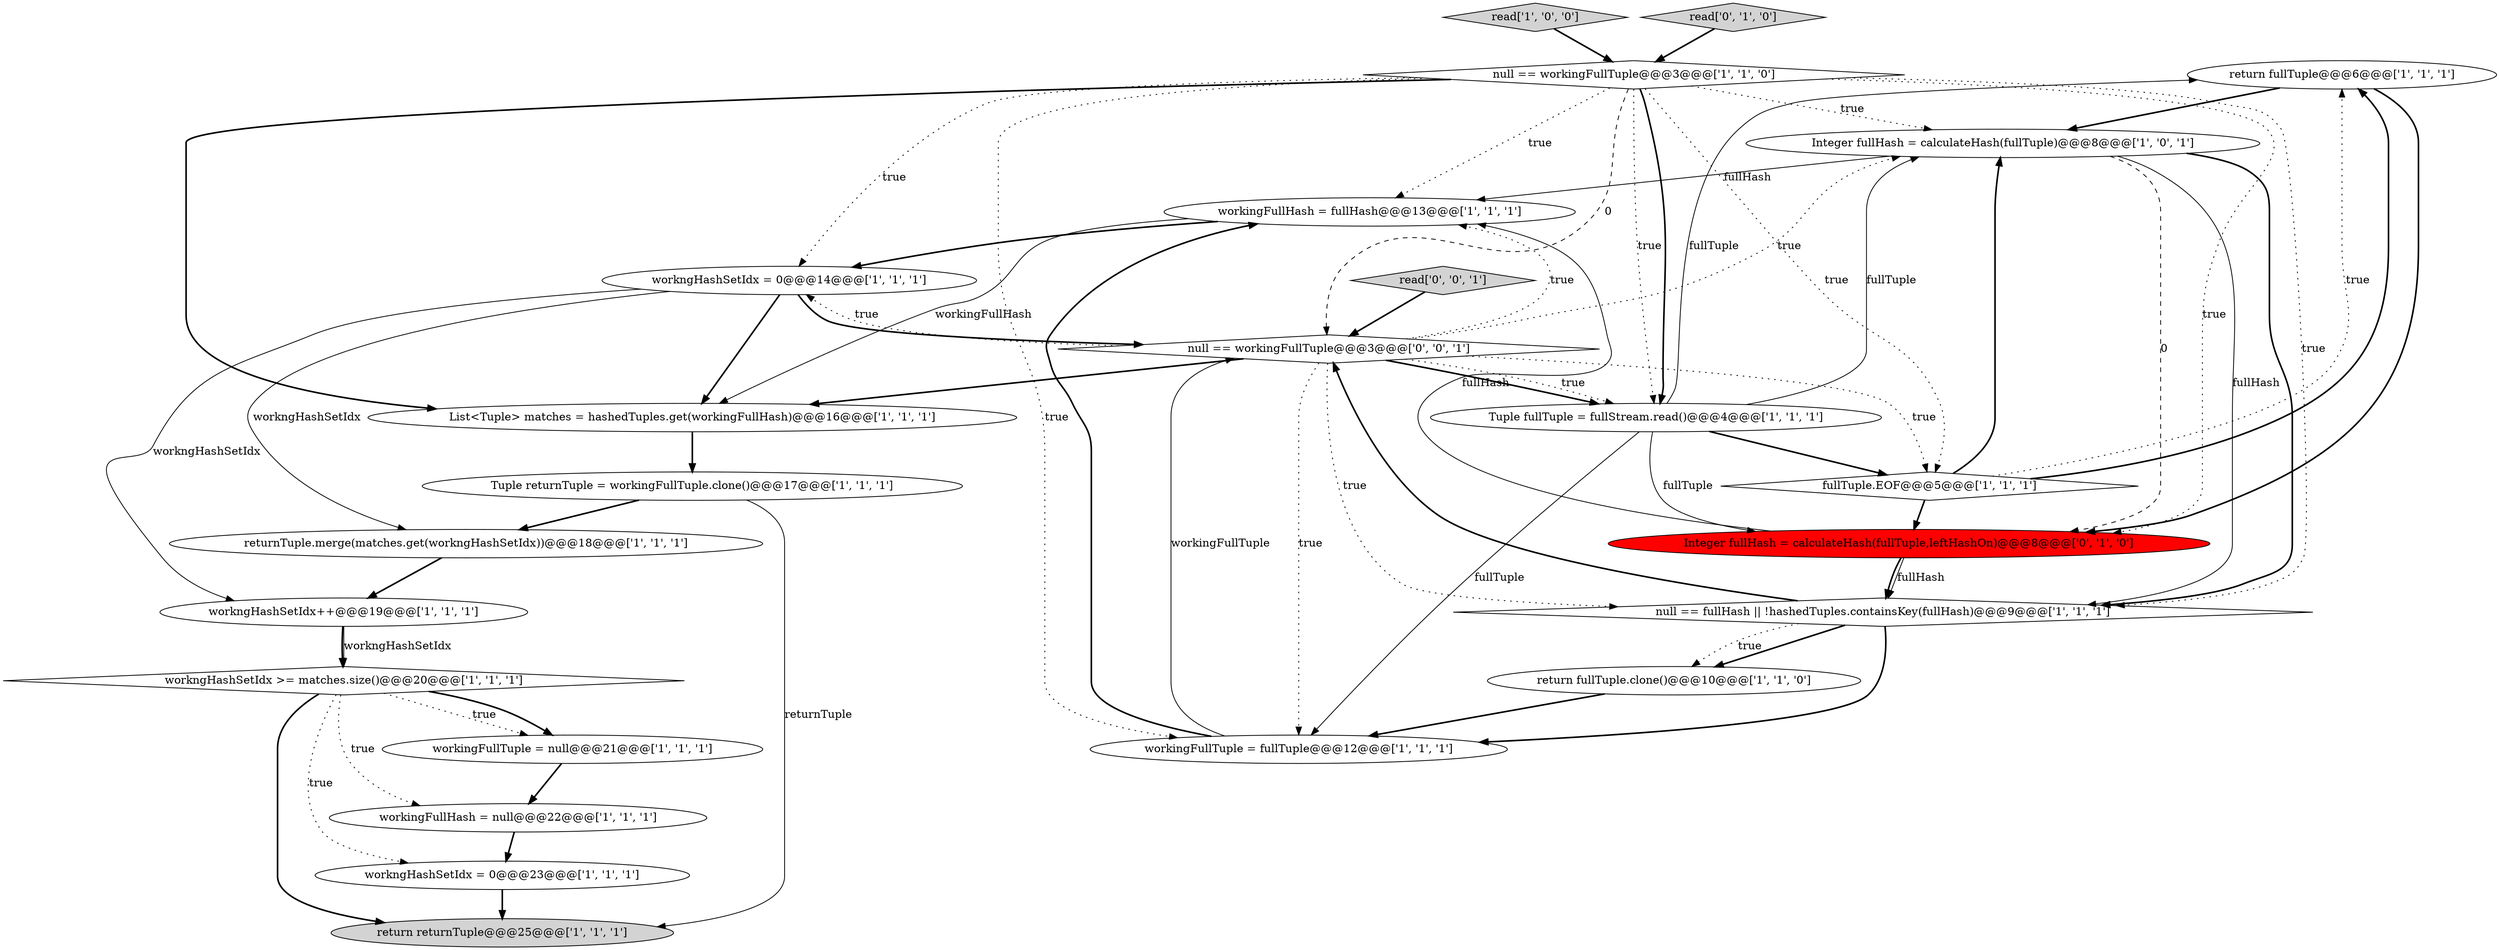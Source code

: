 digraph {
10 [style = filled, label = "return fullTuple@@@6@@@['1', '1', '1']", fillcolor = white, shape = ellipse image = "AAA0AAABBB1BBB"];
11 [style = filled, label = "Tuple fullTuple = fullStream.read()@@@4@@@['1', '1', '1']", fillcolor = white, shape = ellipse image = "AAA0AAABBB1BBB"];
13 [style = filled, label = "workngHashSetIdx++@@@19@@@['1', '1', '1']", fillcolor = white, shape = ellipse image = "AAA0AAABBB1BBB"];
0 [style = filled, label = "workingFullHash = fullHash@@@13@@@['1', '1', '1']", fillcolor = white, shape = ellipse image = "AAA0AAABBB1BBB"];
12 [style = filled, label = "List<Tuple> matches = hashedTuples.get(workingFullHash)@@@16@@@['1', '1', '1']", fillcolor = white, shape = ellipse image = "AAA0AAABBB1BBB"];
3 [style = filled, label = "return returnTuple@@@25@@@['1', '1', '1']", fillcolor = lightgray, shape = ellipse image = "AAA0AAABBB1BBB"];
18 [style = filled, label = "Integer fullHash = calculateHash(fullTuple)@@@8@@@['1', '0', '1']", fillcolor = white, shape = ellipse image = "AAA0AAABBB1BBB"];
22 [style = filled, label = "read['0', '0', '1']", fillcolor = lightgray, shape = diamond image = "AAA0AAABBB3BBB"];
5 [style = filled, label = "workngHashSetIdx = 0@@@23@@@['1', '1', '1']", fillcolor = white, shape = ellipse image = "AAA0AAABBB1BBB"];
4 [style = filled, label = "read['1', '0', '0']", fillcolor = lightgray, shape = diamond image = "AAA0AAABBB1BBB"];
21 [style = filled, label = "read['0', '1', '0']", fillcolor = lightgray, shape = diamond image = "AAA0AAABBB2BBB"];
6 [style = filled, label = "return fullTuple.clone()@@@10@@@['1', '1', '0']", fillcolor = white, shape = ellipse image = "AAA0AAABBB1BBB"];
19 [style = filled, label = "workngHashSetIdx = 0@@@14@@@['1', '1', '1']", fillcolor = white, shape = ellipse image = "AAA0AAABBB1BBB"];
7 [style = filled, label = "fullTuple.EOF@@@5@@@['1', '1', '1']", fillcolor = white, shape = diamond image = "AAA0AAABBB1BBB"];
17 [style = filled, label = "null == workingFullTuple@@@3@@@['1', '1', '0']", fillcolor = white, shape = diamond image = "AAA0AAABBB1BBB"];
1 [style = filled, label = "workingFullTuple = null@@@21@@@['1', '1', '1']", fillcolor = white, shape = ellipse image = "AAA0AAABBB1BBB"];
14 [style = filled, label = "workingFullHash = null@@@22@@@['1', '1', '1']", fillcolor = white, shape = ellipse image = "AAA0AAABBB1BBB"];
15 [style = filled, label = "returnTuple.merge(matches.get(workngHashSetIdx))@@@18@@@['1', '1', '1']", fillcolor = white, shape = ellipse image = "AAA0AAABBB1BBB"];
16 [style = filled, label = "workngHashSetIdx >= matches.size()@@@20@@@['1', '1', '1']", fillcolor = white, shape = diamond image = "AAA0AAABBB1BBB"];
8 [style = filled, label = "workingFullTuple = fullTuple@@@12@@@['1', '1', '1']", fillcolor = white, shape = ellipse image = "AAA0AAABBB1BBB"];
20 [style = filled, label = "Integer fullHash = calculateHash(fullTuple,leftHashOn)@@@8@@@['0', '1', '0']", fillcolor = red, shape = ellipse image = "AAA1AAABBB2BBB"];
23 [style = filled, label = "null == workingFullTuple@@@3@@@['0', '0', '1']", fillcolor = white, shape = diamond image = "AAA0AAABBB3BBB"];
9 [style = filled, label = "Tuple returnTuple = workingFullTuple.clone()@@@17@@@['1', '1', '1']", fillcolor = white, shape = ellipse image = "AAA0AAABBB1BBB"];
2 [style = filled, label = "null == fullHash || !hashedTuples.containsKey(fullHash)@@@9@@@['1', '1', '1']", fillcolor = white, shape = diamond image = "AAA0AAABBB1BBB"];
17->20 [style = dotted, label="true"];
5->3 [style = bold, label=""];
16->3 [style = bold, label=""];
10->18 [style = bold, label=""];
17->0 [style = dotted, label="true"];
15->13 [style = bold, label=""];
10->20 [style = bold, label=""];
7->10 [style = dotted, label="true"];
4->17 [style = bold, label=""];
18->0 [style = solid, label="fullHash"];
17->18 [style = dotted, label="true"];
23->8 [style = dotted, label="true"];
19->12 [style = bold, label=""];
7->10 [style = bold, label=""];
0->19 [style = bold, label=""];
2->6 [style = bold, label=""];
8->23 [style = solid, label="workingFullTuple"];
9->3 [style = solid, label="returnTuple"];
17->11 [style = dotted, label="true"];
11->20 [style = solid, label="fullTuple"];
7->20 [style = bold, label=""];
23->19 [style = dotted, label="true"];
23->7 [style = dotted, label="true"];
18->2 [style = bold, label=""];
0->12 [style = solid, label="workingFullHash"];
12->9 [style = bold, label=""];
11->8 [style = solid, label="fullTuple"];
22->23 [style = bold, label=""];
23->2 [style = dotted, label="true"];
13->16 [style = bold, label=""];
20->2 [style = bold, label=""];
19->13 [style = solid, label="workngHashSetIdx"];
8->0 [style = bold, label=""];
20->2 [style = solid, label="fullHash"];
2->23 [style = bold, label=""];
19->15 [style = solid, label="workngHashSetIdx"];
17->8 [style = dotted, label="true"];
17->12 [style = bold, label=""];
23->18 [style = dotted, label="true"];
16->1 [style = dotted, label="true"];
16->1 [style = bold, label=""];
2->6 [style = dotted, label="true"];
9->15 [style = bold, label=""];
19->23 [style = bold, label=""];
18->20 [style = dashed, label="0"];
16->14 [style = dotted, label="true"];
6->8 [style = bold, label=""];
17->19 [style = dotted, label="true"];
16->5 [style = dotted, label="true"];
7->18 [style = bold, label=""];
11->18 [style = solid, label="fullTuple"];
20->0 [style = solid, label="fullHash"];
17->7 [style = dotted, label="true"];
17->2 [style = dotted, label="true"];
1->14 [style = bold, label=""];
23->12 [style = bold, label=""];
17->23 [style = dashed, label="0"];
23->11 [style = bold, label=""];
11->10 [style = solid, label="fullTuple"];
21->17 [style = bold, label=""];
23->0 [style = dotted, label="true"];
18->2 [style = solid, label="fullHash"];
11->7 [style = bold, label=""];
13->16 [style = solid, label="workngHashSetIdx"];
2->8 [style = bold, label=""];
14->5 [style = bold, label=""];
17->11 [style = bold, label=""];
23->11 [style = dotted, label="true"];
}
